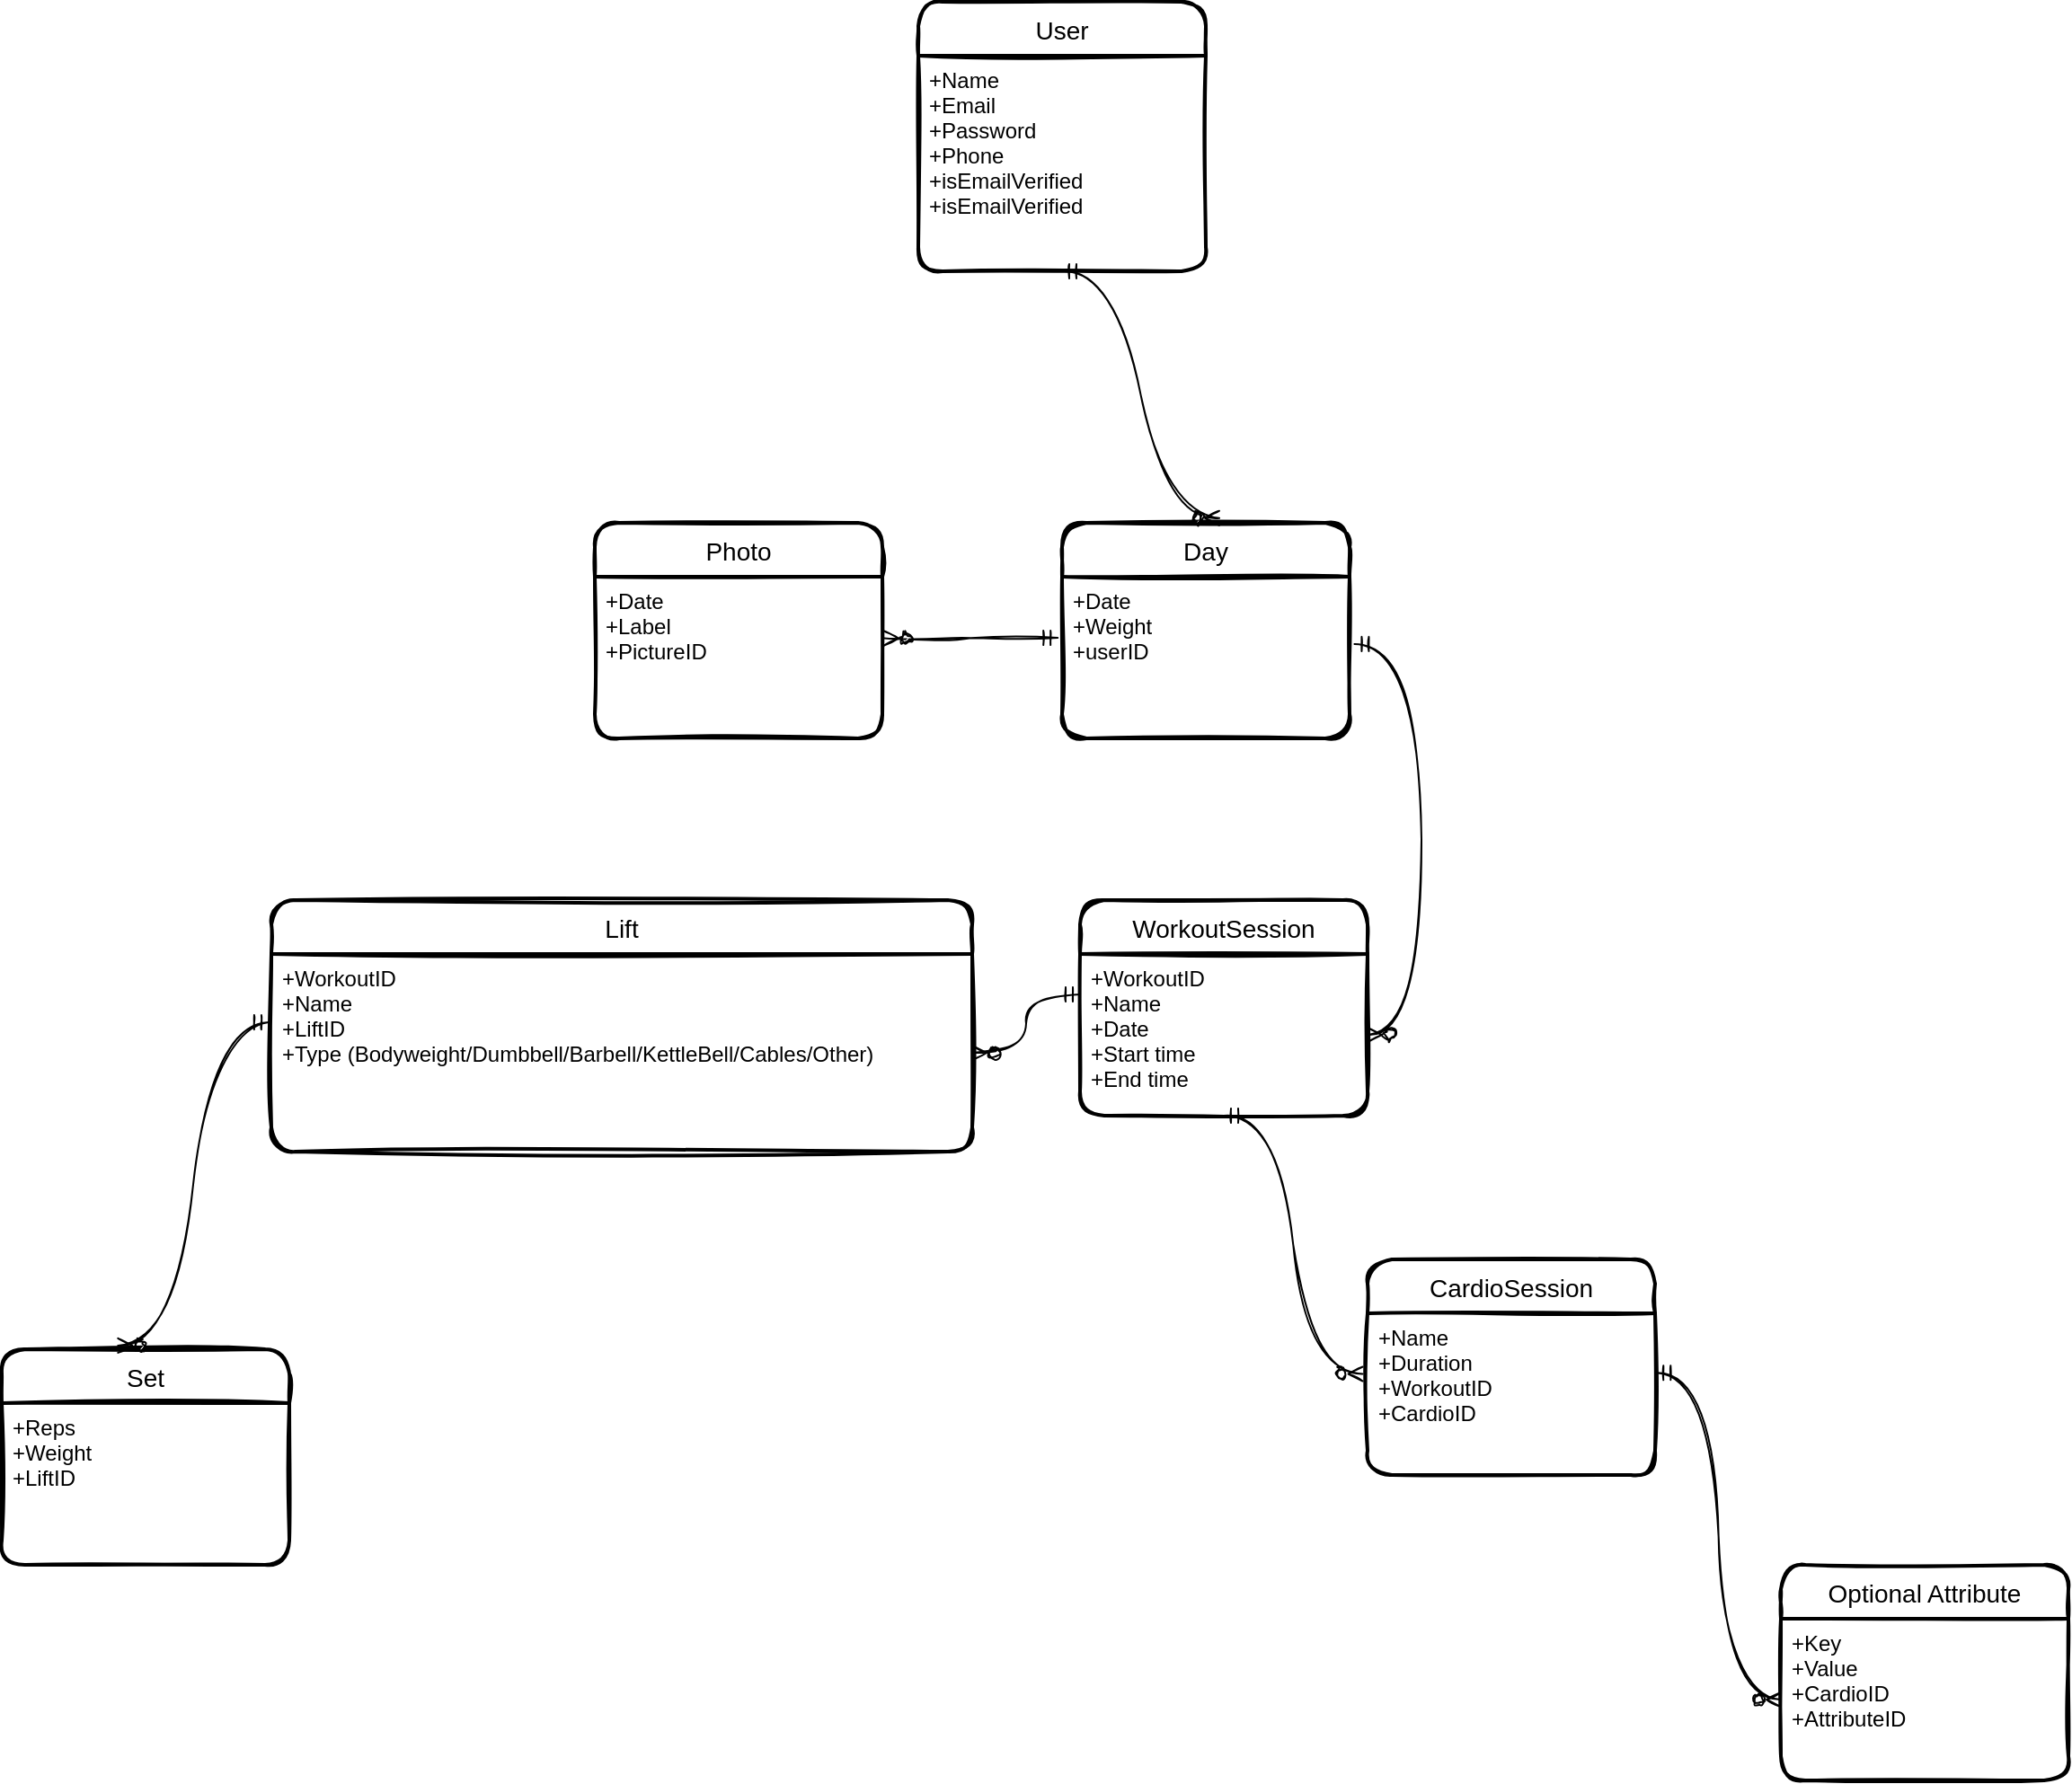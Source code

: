 <mxfile version="17.5.0" type="github">
  <diagram id="WasPVRIk0ApV1e_4AKNY" name="Page-1">
    <mxGraphModel dx="2496" dy="1883" grid="1" gridSize="10" guides="1" tooltips="1" connect="1" arrows="1" fold="1" page="1" pageScale="1" pageWidth="850" pageHeight="1100" math="0" shadow="0">
      <root>
        <mxCell id="0" />
        <mxCell id="1" parent="0" />
        <mxCell id="_HpeWGe5K6VpGaseEiUT-1" value="Lift" style="swimlane;childLayout=stackLayout;horizontal=1;startSize=30;horizontalStack=0;rounded=1;fontSize=14;fontStyle=0;strokeWidth=2;resizeParent=0;resizeLast=1;shadow=0;dashed=0;align=center;sketch=1;" parent="1" vertex="1">
          <mxGeometry x="-90" y="-10" width="390" height="140" as="geometry" />
        </mxCell>
        <mxCell id="_HpeWGe5K6VpGaseEiUT-2" value="+WorkoutID&#xa;+Name&#xa;+LiftID&#xa;+Type (Bodyweight/Dumbbell/Barbell/KettleBell/Cables/Other)" style="align=left;strokeColor=none;fillColor=none;spacingLeft=4;fontSize=12;verticalAlign=top;resizable=0;rotatable=0;part=1;rounded=1;sketch=1;" parent="_HpeWGe5K6VpGaseEiUT-1" vertex="1">
          <mxGeometry y="30" width="390" height="110" as="geometry" />
        </mxCell>
        <mxCell id="_HpeWGe5K6VpGaseEiUT-3" value="Set" style="swimlane;childLayout=stackLayout;horizontal=1;startSize=30;horizontalStack=0;rounded=1;fontSize=14;fontStyle=0;strokeWidth=2;resizeParent=0;resizeLast=1;shadow=0;dashed=0;align=center;sketch=1;" parent="1" vertex="1">
          <mxGeometry x="-240" y="240" width="160" height="120" as="geometry" />
        </mxCell>
        <mxCell id="_HpeWGe5K6VpGaseEiUT-4" value="+Reps&#xa;+Weight&#xa;+LiftID" style="align=left;strokeColor=none;fillColor=none;spacingLeft=4;fontSize=12;verticalAlign=top;resizable=0;rotatable=0;part=1;rounded=1;sketch=1;" parent="_HpeWGe5K6VpGaseEiUT-3" vertex="1">
          <mxGeometry y="30" width="160" height="90" as="geometry" />
        </mxCell>
        <mxCell id="_HpeWGe5K6VpGaseEiUT-5" value="WorkoutSession" style="swimlane;childLayout=stackLayout;horizontal=1;startSize=30;horizontalStack=0;rounded=1;fontSize=14;fontStyle=0;strokeWidth=2;resizeParent=0;resizeLast=1;shadow=0;dashed=0;align=center;sketch=1;" parent="1" vertex="1">
          <mxGeometry x="360" y="-10" width="160" height="120" as="geometry" />
        </mxCell>
        <mxCell id="_HpeWGe5K6VpGaseEiUT-6" value="+WorkoutID&#xa;+Name&#xa;+Date&#xa;+Start time&#xa;+End time" style="align=left;strokeColor=none;fillColor=none;spacingLeft=4;fontSize=12;verticalAlign=top;resizable=0;rotatable=0;part=1;rounded=1;sketch=1;" parent="_HpeWGe5K6VpGaseEiUT-5" vertex="1">
          <mxGeometry y="30" width="160" height="90" as="geometry" />
        </mxCell>
        <mxCell id="_HpeWGe5K6VpGaseEiUT-7" value="" style="edgeStyle=entityRelationEdgeStyle;fontSize=12;html=1;endArrow=ERzeroToMany;startArrow=ERmandOne;rounded=1;exitX=1.017;exitY=0.416;exitDx=0;exitDy=0;exitPerimeter=0;curved=1;sketch=1;" parent="1" source="_HpeWGe5K6VpGaseEiUT-9" target="_HpeWGe5K6VpGaseEiUT-6" edge="1">
          <mxGeometry width="100" height="100" relative="1" as="geometry">
            <mxPoint x="480" y="-140" as="sourcePoint" />
            <mxPoint x="590" y="-80" as="targetPoint" />
          </mxGeometry>
        </mxCell>
        <mxCell id="_HpeWGe5K6VpGaseEiUT-8" value="Day" style="swimlane;childLayout=stackLayout;horizontal=1;startSize=30;horizontalStack=0;rounded=1;fontSize=14;fontStyle=0;strokeWidth=2;resizeParent=0;resizeLast=1;shadow=0;dashed=0;align=center;sketch=1;" parent="1" vertex="1">
          <mxGeometry x="350" y="-220" width="160" height="120" as="geometry" />
        </mxCell>
        <mxCell id="_HpeWGe5K6VpGaseEiUT-9" value="+Date&#xa;+Weight&#xa;+userID" style="align=left;strokeColor=none;fillColor=none;spacingLeft=4;fontSize=12;verticalAlign=top;resizable=0;rotatable=0;part=1;rounded=1;sketch=1;" parent="_HpeWGe5K6VpGaseEiUT-8" vertex="1">
          <mxGeometry y="30" width="160" height="90" as="geometry" />
        </mxCell>
        <mxCell id="_HpeWGe5K6VpGaseEiUT-10" value="Photo" style="swimlane;childLayout=stackLayout;horizontal=1;startSize=30;horizontalStack=0;rounded=1;fontSize=14;fontStyle=0;strokeWidth=2;resizeParent=0;resizeLast=1;shadow=0;dashed=0;align=center;sketch=1;" parent="1" vertex="1">
          <mxGeometry x="90" y="-220" width="160" height="120" as="geometry" />
        </mxCell>
        <mxCell id="_HpeWGe5K6VpGaseEiUT-11" value="+Date&#xa;+Label&#xa;+PictureID" style="align=left;strokeColor=none;fillColor=none;spacingLeft=4;fontSize=12;verticalAlign=top;resizable=0;rotatable=0;part=1;rounded=1;sketch=1;" parent="_HpeWGe5K6VpGaseEiUT-10" vertex="1">
          <mxGeometry y="30" width="160" height="90" as="geometry" />
        </mxCell>
        <mxCell id="_HpeWGe5K6VpGaseEiUT-12" value="" style="edgeStyle=entityRelationEdgeStyle;fontSize=12;html=1;endArrow=ERzeroToMany;startArrow=ERmandOne;rounded=1;exitX=-0.015;exitY=0.378;exitDx=0;exitDy=0;exitPerimeter=0;entryX=1.006;entryY=0.381;entryDx=0;entryDy=0;entryPerimeter=0;curved=1;sketch=1;" parent="1" source="_HpeWGe5K6VpGaseEiUT-9" target="_HpeWGe5K6VpGaseEiUT-11" edge="1">
          <mxGeometry width="100" height="100" relative="1" as="geometry">
            <mxPoint x="312.72" y="-150.0" as="sourcePoint" />
            <mxPoint x="320" y="67.56" as="targetPoint" />
          </mxGeometry>
        </mxCell>
        <mxCell id="_HpeWGe5K6VpGaseEiUT-13" value="CardioSession" style="swimlane;childLayout=stackLayout;horizontal=1;startSize=30;horizontalStack=0;rounded=1;fontSize=14;fontStyle=0;strokeWidth=2;resizeParent=0;resizeLast=1;shadow=0;dashed=0;align=center;sketch=1;" parent="1" vertex="1">
          <mxGeometry x="520" y="190" width="160" height="120" as="geometry" />
        </mxCell>
        <mxCell id="_HpeWGe5K6VpGaseEiUT-14" value="+Name&#xa;+Duration&#xa;+WorkoutID&#xa;+CardioID" style="align=left;strokeColor=none;fillColor=none;spacingLeft=4;fontSize=12;verticalAlign=top;resizable=0;rotatable=0;part=1;rounded=1;sketch=1;" parent="_HpeWGe5K6VpGaseEiUT-13" vertex="1">
          <mxGeometry y="30" width="160" height="90" as="geometry" />
        </mxCell>
        <mxCell id="_HpeWGe5K6VpGaseEiUT-15" value="" style="edgeStyle=entityRelationEdgeStyle;fontSize=12;html=1;endArrow=ERzeroToMany;startArrow=ERmandOne;rounded=1;exitX=0.5;exitY=1;exitDx=0;exitDy=0;entryX=-0.017;entryY=0.375;entryDx=0;entryDy=0;entryPerimeter=0;curved=1;sketch=1;" parent="1" source="_HpeWGe5K6VpGaseEiUT-6" target="_HpeWGe5K6VpGaseEiUT-14" edge="1">
          <mxGeometry width="100" height="100" relative="1" as="geometry">
            <mxPoint x="452.72" y="120.0" as="sourcePoint" />
            <mxPoint x="470" y="340" as="targetPoint" />
          </mxGeometry>
        </mxCell>
        <mxCell id="_HpeWGe5K6VpGaseEiUT-16" value="Optional Attribute" style="swimlane;childLayout=stackLayout;horizontal=1;startSize=30;horizontalStack=0;rounded=1;fontSize=14;fontStyle=0;strokeWidth=2;resizeParent=0;resizeLast=1;shadow=0;dashed=0;align=center;sketch=1;" parent="1" vertex="1">
          <mxGeometry x="750" y="360" width="160" height="120" as="geometry" />
        </mxCell>
        <mxCell id="_HpeWGe5K6VpGaseEiUT-17" value="+Key&#xa;+Value&#xa;+CardioID&#xa;+AttributeID" style="align=left;strokeColor=none;fillColor=none;spacingLeft=4;fontSize=12;verticalAlign=top;resizable=0;rotatable=0;part=1;rounded=1;sketch=1;" parent="_HpeWGe5K6VpGaseEiUT-16" vertex="1">
          <mxGeometry y="30" width="160" height="90" as="geometry" />
        </mxCell>
        <mxCell id="_HpeWGe5K6VpGaseEiUT-18" value="" style="edgeStyle=entityRelationEdgeStyle;fontSize=12;html=1;endArrow=ERzeroToMany;startArrow=ERmandOne;rounded=1;exitX=1.004;exitY=0.368;exitDx=0;exitDy=0;exitPerimeter=0;entryX=0;entryY=0.5;entryDx=0;entryDy=0;curved=1;sketch=1;" parent="1" source="_HpeWGe5K6VpGaseEiUT-14" target="_HpeWGe5K6VpGaseEiUT-17" edge="1">
          <mxGeometry width="100" height="100" relative="1" as="geometry">
            <mxPoint x="426.36" y="260.0" as="sourcePoint" />
            <mxPoint x="433.64" y="477.56" as="targetPoint" />
          </mxGeometry>
        </mxCell>
        <mxCell id="_HpeWGe5K6VpGaseEiUT-19" value="" style="edgeStyle=entityRelationEdgeStyle;fontSize=12;html=1;endArrow=ERzeroToMany;startArrow=ERmandOne;rounded=1;entryX=1;entryY=0.5;entryDx=0;entryDy=0;exitX=0;exitY=0.25;exitDx=0;exitDy=0;curved=1;sketch=1;" parent="1" source="_HpeWGe5K6VpGaseEiUT-6" target="_HpeWGe5K6VpGaseEiUT-2" edge="1">
          <mxGeometry width="100" height="100" relative="1" as="geometry">
            <mxPoint x="200" y="100" as="sourcePoint" />
            <mxPoint x="300" as="targetPoint" />
          </mxGeometry>
        </mxCell>
        <mxCell id="_HpeWGe5K6VpGaseEiUT-20" value="" style="edgeStyle=entityRelationEdgeStyle;fontSize=12;html=1;endArrow=ERzeroToMany;startArrow=ERmandOne;rounded=1;entryX=0.404;entryY=-0.017;entryDx=0;entryDy=0;exitX=-0.004;exitY=0.346;exitDx=0;exitDy=0;exitPerimeter=0;entryPerimeter=0;curved=1;sketch=1;" parent="1" source="_HpeWGe5K6VpGaseEiUT-2" target="_HpeWGe5K6VpGaseEiUT-3" edge="1">
          <mxGeometry width="100" height="100" relative="1" as="geometry">
            <mxPoint x="210" y="230" as="sourcePoint" />
            <mxPoint x="160" y="402.5" as="targetPoint" />
          </mxGeometry>
        </mxCell>
        <mxCell id="3" value="User" style="swimlane;childLayout=stackLayout;horizontal=1;startSize=30;horizontalStack=0;rounded=1;fontSize=14;fontStyle=0;strokeWidth=2;resizeParent=0;resizeLast=1;shadow=0;dashed=0;align=center;sketch=1;" parent="1" vertex="1">
          <mxGeometry x="270" y="-510" width="160" height="150" as="geometry" />
        </mxCell>
        <mxCell id="4" value="+Name&#xa;+Email&#xa;+Password&#xa;+Phone&#xa;+isEmailVerified&#xa;+isEmailVerified" style="align=left;strokeColor=none;fillColor=none;spacingLeft=4;fontSize=12;verticalAlign=top;resizable=0;rotatable=0;part=1;rounded=1;sketch=1;" parent="3" vertex="1">
          <mxGeometry y="30" width="160" height="120" as="geometry" />
        </mxCell>
        <mxCell id="5" value="" style="edgeStyle=entityRelationEdgeStyle;fontSize=12;html=1;endArrow=ERzeroToMany;startArrow=ERmandOne;entryX=0.547;entryY=-0.022;entryDx=0;entryDy=0;entryPerimeter=0;exitX=0.5;exitY=1;exitDx=0;exitDy=0;sketch=1;curved=1;" parent="1" source="4" target="_HpeWGe5K6VpGaseEiUT-8" edge="1">
          <mxGeometry width="100" height="100" relative="1" as="geometry">
            <mxPoint x="55" y="-320" as="sourcePoint" />
            <mxPoint x="155" y="-420" as="targetPoint" />
          </mxGeometry>
        </mxCell>
      </root>
    </mxGraphModel>
  </diagram>
</mxfile>

